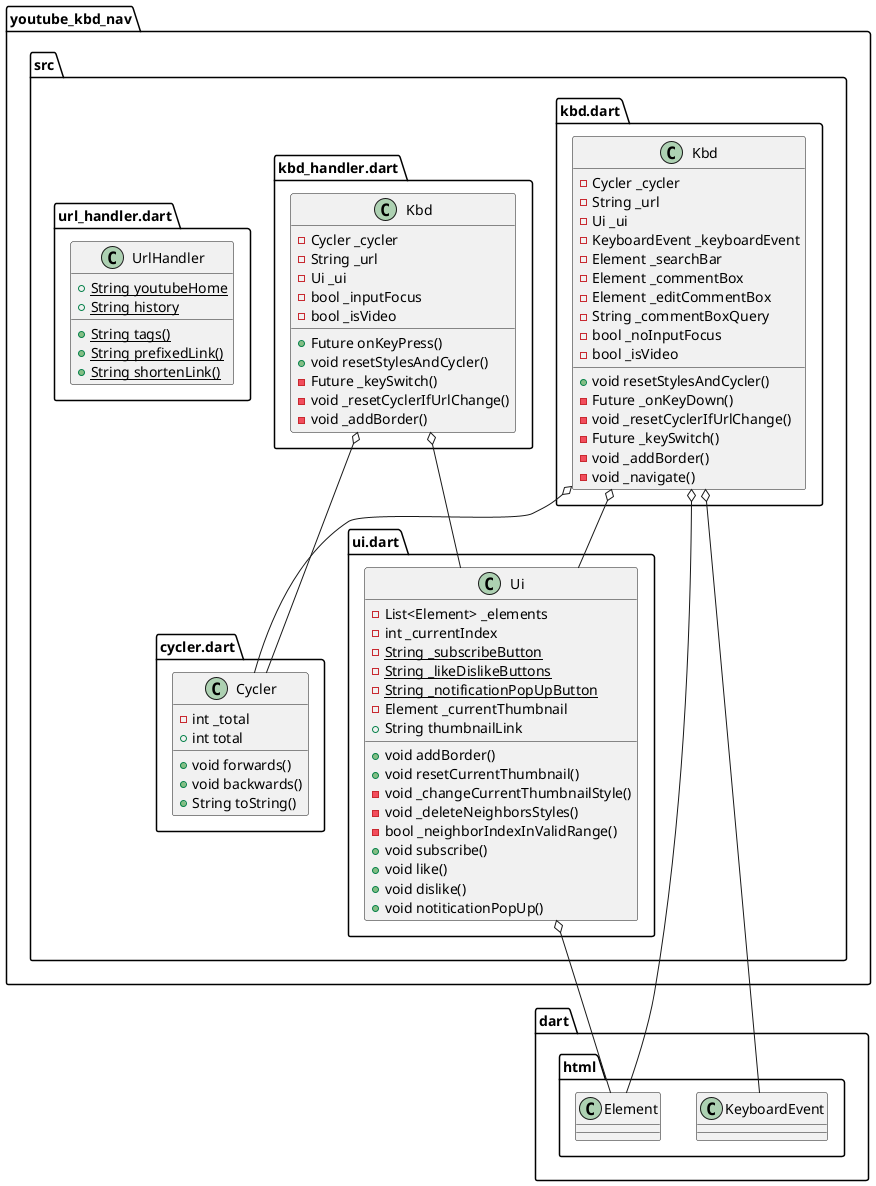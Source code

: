 @startuml youtube_kbd_nav
set namespaceSeparator ::

class "youtube_kbd_nav::src::cycler.dart::Cycler" {
  -int _total
  +int total
  +void forwards()
  +void backwards()
  +String toString()
}

class "youtube_kbd_nav::src::kbd.dart::Kbd" {
  -Cycler _cycler
  -String _url
  -Ui _ui
  -KeyboardEvent _keyboardEvent
  -Element _searchBar
  -Element _commentBox
  -Element _editCommentBox
  -String _commentBoxQuery
  -bool _noInputFocus
  -bool _isVideo
  +void resetStylesAndCycler()
  -Future _onKeyDown()
  -void _resetCyclerIfUrlChange()
  -Future _keySwitch()
  -void _addBorder()
  -void _navigate()
}

"youtube_kbd_nav::src::kbd.dart::Kbd" o-- "youtube_kbd_nav::src::cycler.dart::Cycler"
"youtube_kbd_nav::src::kbd.dart::Kbd" o-- "youtube_kbd_nav::src::ui.dart::Ui"
"youtube_kbd_nav::src::kbd.dart::Kbd" o-- "dart::html::KeyboardEvent"
"youtube_kbd_nav::src::kbd.dart::Kbd" o-- "dart::html::Element"

class "youtube_kbd_nav::src::kbd_handler.dart::Kbd" {
  -Cycler _cycler
  -String _url
  -Ui _ui
  -bool _inputFocus
  -bool _isVideo
  +Future onKeyPress()
  +void resetStylesAndCycler()
  -Future _keySwitch()
  -void _resetCyclerIfUrlChange()
  -void _addBorder()
}

"youtube_kbd_nav::src::kbd_handler.dart::Kbd" o-- "youtube_kbd_nav::src::cycler.dart::Cycler"
"youtube_kbd_nav::src::kbd_handler.dart::Kbd" o-- "youtube_kbd_nav::src::ui.dart::Ui"

class "youtube_kbd_nav::src::ui.dart::Ui" {
  -List<Element> _elements
  -int _currentIndex
  {static} -String _subscribeButton
  {static} -String _likeDislikeButtons
  {static} -String _notificationPopUpButton
  -Element _currentThumbnail
  +String thumbnailLink
  +void addBorder()
  +void resetCurrentThumbnail()
  -void _changeCurrentThumbnailStyle()
  -void _deleteNeighborsStyles()
  -bool _neighborIndexInValidRange()
  +void subscribe()
  +void like()
  +void dislike()
  +void notiticationPopUp()
}

"youtube_kbd_nav::src::ui.dart::Ui" o-- "dart::html::Element"

class "youtube_kbd_nav::src::url_handler.dart::UrlHandler" {
  {static} +String youtubeHome
  {static} +String history
  {static} +String tags()
  {static} +String prefixedLink()
  {static} +String shortenLink()
}


@enduml